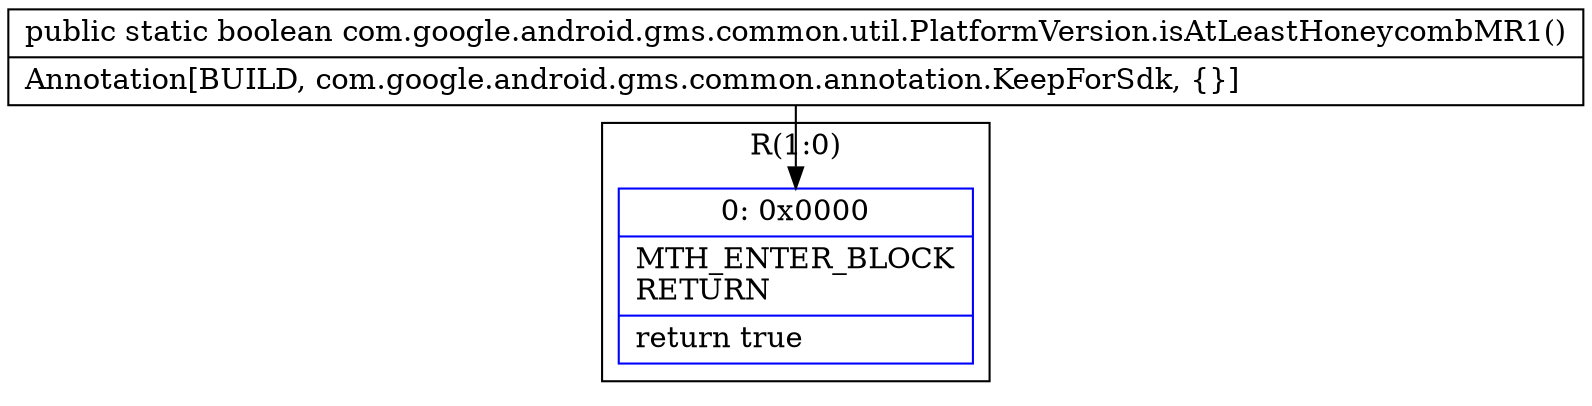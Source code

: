 digraph "CFG forcom.google.android.gms.common.util.PlatformVersion.isAtLeastHoneycombMR1()Z" {
subgraph cluster_Region_914625319 {
label = "R(1:0)";
node [shape=record,color=blue];
Node_0 [shape=record,label="{0\:\ 0x0000|MTH_ENTER_BLOCK\lRETURN\l|return true\l}"];
}
MethodNode[shape=record,label="{public static boolean com.google.android.gms.common.util.PlatformVersion.isAtLeastHoneycombMR1()  | Annotation[BUILD, com.google.android.gms.common.annotation.KeepForSdk, \{\}]\l}"];
MethodNode -> Node_0;
}

